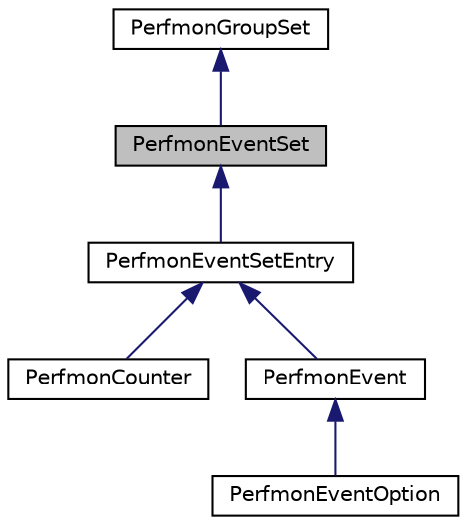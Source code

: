 digraph "PerfmonEventSet"
{
  edge [fontname="Helvetica",fontsize="10",labelfontname="Helvetica",labelfontsize="10"];
  node [fontname="Helvetica",fontsize="10",shape=record];
  Node1 [label="PerfmonEventSet",height=0.2,width=0.4,color="black", fillcolor="grey75", style="filled", fontcolor="black"];
  Node2 -> Node1 [dir="back",color="midnightblue",fontsize="10",style="solid",fontname="Helvetica"];
  Node2 [label="PerfmonGroupSet",height=0.2,width=0.4,color="black", fillcolor="white", style="filled",URL="$structPerfmonGroupSet.html",tooltip="Structure specifying all performance monitoring event groups. "];
  Node1 -> Node3 [dir="back",color="midnightblue",fontsize="10",style="solid",fontname="Helvetica"];
  Node3 [label="PerfmonEventSetEntry",height=0.2,width=0.4,color="black", fillcolor="white", style="filled",URL="$structPerfmonEventSetEntry.html",tooltip="Structure specifying an performance monitoring event. "];
  Node3 -> Node4 [dir="back",color="midnightblue",fontsize="10",style="solid",fontname="Helvetica"];
  Node4 [label="PerfmonCounter",height=0.2,width=0.4,color="black", fillcolor="white", style="filled",URL="$structPerfmonCounter.html",tooltip="Structure describing performance monitoring counter data. "];
  Node3 -> Node5 [dir="back",color="midnightblue",fontsize="10",style="solid",fontname="Helvetica"];
  Node5 [label="PerfmonEvent",height=0.2,width=0.4,color="black", fillcolor="white", style="filled",URL="$structPerfmonEvent.html",tooltip="Structure specifying an performance monitoring event. "];
  Node5 -> Node6 [dir="back",color="midnightblue",fontsize="10",style="solid",fontname="Helvetica"];
  Node6 [label="PerfmonEventOption",height=0.2,width=0.4,color="black", fillcolor="white", style="filled",URL="$structPerfmonEventOption.html",tooltip="Structure specifying event/counter options and their value. "];
}
